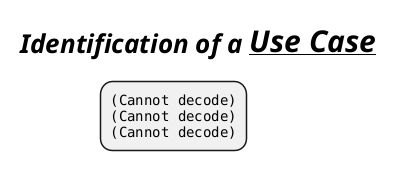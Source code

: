 @startmindmap
title = <i><b>Identification of a <u>Use Case
*:<img:images/img_288.png>
<img:images/img_289.png>
<img:images/img_290.png>;
@endmindmap
